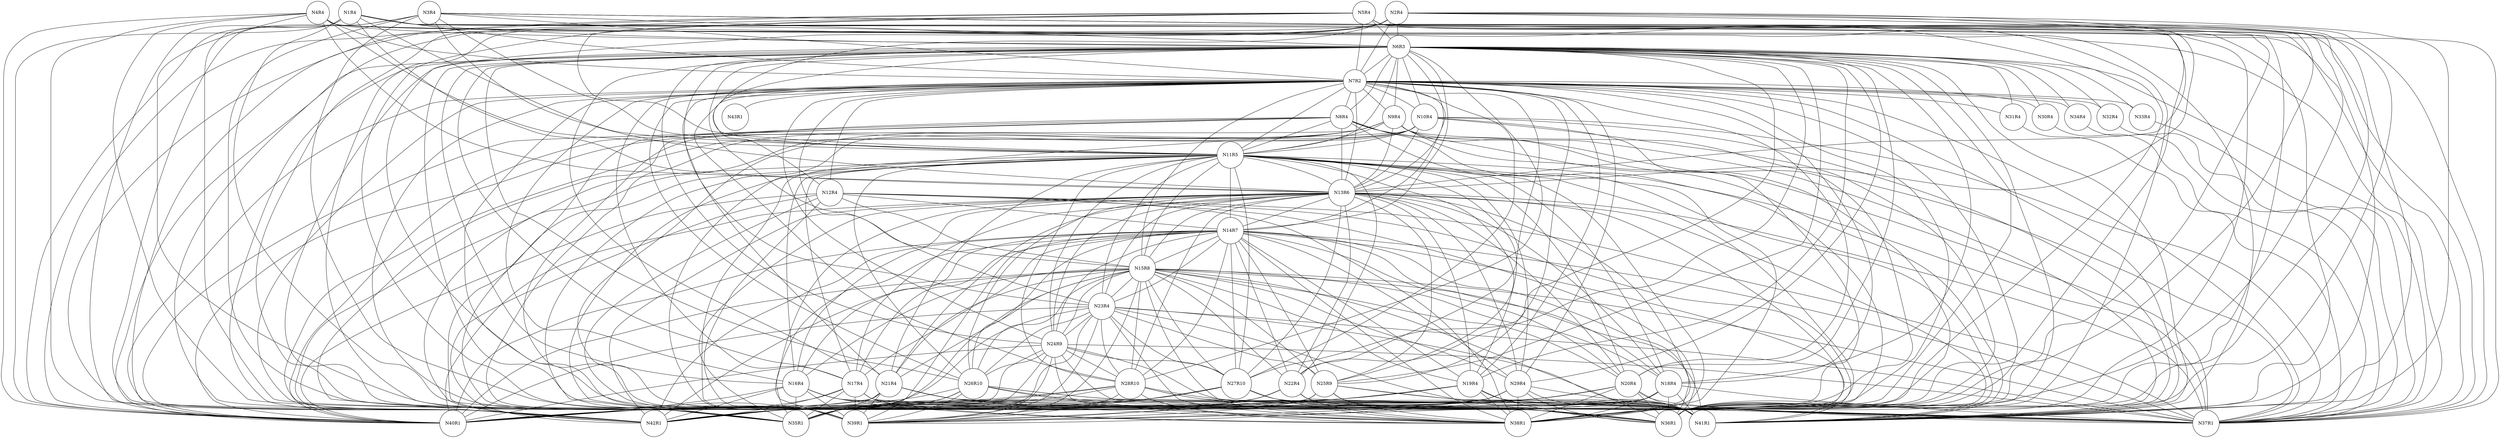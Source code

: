 graph ig {
    node [shape = circle];
    N1R4;
    N2R4;
    N3R4;
    N4R4;
    N5R4;
    N6R3;
    N7R2;
    N8R4;
    N9R4;
    N10R4;
    N11R5;
    N12R4;
    N13R6;
    N14R7;
    N15R8;
    N17R4;
    N16R4;
    N19R4;
    N18R4;
    N21R4;
    N20R4;
    N23R4;
    N22R4;
    N25R9;
    N24R9;
    N27R10;
    N26R10;
    N29R4;
    N28R10;
    N31R4;
    N30R4;
    N34R4;
    N35R1;
    N32R4;
    N33R4;
    N38R1;
    N39R1;
    N36R1;
    N37R1;
    N42R1;
    N43R1;
    N40R1;
    N41R1;
    N1R4 -- N6R3;
    N1R4 -- N42R1;
    N1R4 -- N7R2;
    N1R4 -- N37R1;
    N1R4 -- N36R1;
    N1R4 -- N41R1;
    N1R4 -- N40R1;
    N1R4 -- N39R1;
    N1R4 -- N38R1;
    N1R4 -- N35R1;
    N1R4 -- N11R5;
    N1R4 -- N13R6;
    N2R4 -- N6R3;
    N2R4 -- N42R1;
    N2R4 -- N7R2;
    N2R4 -- N37R1;
    N2R4 -- N36R1;
    N2R4 -- N41R1;
    N2R4 -- N40R1;
    N2R4 -- N39R1;
    N2R4 -- N38R1;
    N2R4 -- N35R1;
    N2R4 -- N11R5;
    N2R4 -- N13R6;
    N3R4 -- N6R3;
    N3R4 -- N42R1;
    N3R4 -- N7R2;
    N3R4 -- N37R1;
    N3R4 -- N36R1;
    N3R4 -- N41R1;
    N3R4 -- N40R1;
    N3R4 -- N39R1;
    N3R4 -- N38R1;
    N3R4 -- N35R1;
    N3R4 -- N11R5;
    N3R4 -- N13R6;
    N4R4 -- N6R3;
    N4R4 -- N42R1;
    N4R4 -- N7R2;
    N4R4 -- N37R1;
    N4R4 -- N36R1;
    N4R4 -- N41R1;
    N4R4 -- N40R1;
    N4R4 -- N39R1;
    N4R4 -- N38R1;
    N4R4 -- N35R1;
    N4R4 -- N11R5;
    N4R4 -- N13R6;
    N5R4 -- N6R3;
    N5R4 -- N42R1;
    N5R4 -- N7R2;
    N5R4 -- N37R1;
    N5R4 -- N36R1;
    N5R4 -- N41R1;
    N5R4 -- N40R1;
    N5R4 -- N39R1;
    N5R4 -- N38R1;
    N5R4 -- N35R1;
    N5R4 -- N11R5;
    N5R4 -- N13R6;
    N6R3 -- N42R1;
    N6R3 -- N7R2;
    N6R3 -- N37R1;
    N6R3 -- N36R1;
    N6R3 -- N41R1;
    N6R3 -- N40R1;
    N6R3 -- N39R1;
    N6R3 -- N38R1;
    N6R3 -- N35R1;
    N6R3 -- N8R4;
    N6R3 -- N9R4;
    N6R3 -- N10R4;
    N6R3 -- N11R5;
    N6R3 -- N12R4;
    N6R3 -- N13R6;
    N6R3 -- N14R7;
    N6R3 -- N15R8;
    N6R3 -- N17R4;
    N6R3 -- N16R4;
    N6R3 -- N19R4;
    N6R3 -- N18R4;
    N6R3 -- N21R4;
    N6R3 -- N20R4;
    N6R3 -- N23R4;
    N6R3 -- N22R4;
    N6R3 -- N25R9;
    N6R3 -- N24R9;
    N6R3 -- N27R10;
    N6R3 -- N26R10;
    N6R3 -- N29R4;
    N6R3 -- N28R10;
    N6R3 -- N33R4;
    N6R3 -- N32R4;
    N6R3 -- N34R4;
    N6R3 -- N30R4;
    N6R3 -- N31R4;
    N7R2 -- N42R1;
    N7R2 -- N37R1;
    N7R2 -- N36R1;
    N7R2 -- N41R1;
    N7R2 -- N40R1;
    N7R2 -- N39R1;
    N7R2 -- N38R1;
    N7R2 -- N35R1;
    N7R2 -- N8R4;
    N7R2 -- N9R4;
    N7R2 -- N10R4;
    N7R2 -- N11R5;
    N7R2 -- N12R4;
    N7R2 -- N13R6;
    N7R2 -- N14R7;
    N7R2 -- N15R8;
    N7R2 -- N17R4;
    N7R2 -- N16R4;
    N7R2 -- N19R4;
    N7R2 -- N18R4;
    N7R2 -- N21R4;
    N7R2 -- N20R4;
    N7R2 -- N23R4;
    N7R2 -- N22R4;
    N7R2 -- N25R9;
    N7R2 -- N24R9;
    N7R2 -- N27R10;
    N7R2 -- N26R10;
    N7R2 -- N29R4;
    N7R2 -- N28R10;
    N7R2 -- N43R1;
    N7R2 -- N33R4;
    N7R2 -- N32R4;
    N7R2 -- N34R4;
    N7R2 -- N30R4;
    N7R2 -- N31R4;
    N8R4 -- N42R1;
    N8R4 -- N37R1;
    N8R4 -- N35R1;
    N8R4 -- N36R1;
    N8R4 -- N41R1;
    N8R4 -- N40R1;
    N8R4 -- N38R1;
    N8R4 -- N39R1;
    N8R4 -- N11R5;
    N8R4 -- N13R6;
    N9R4 -- N42R1;
    N9R4 -- N37R1;
    N9R4 -- N35R1;
    N9R4 -- N36R1;
    N9R4 -- N41R1;
    N9R4 -- N40R1;
    N9R4 -- N38R1;
    N9R4 -- N39R1;
    N9R4 -- N11R5;
    N9R4 -- N13R6;
    N10R4 -- N35R1;
    N10R4 -- N36R1;
    N10R4 -- N41R1;
    N10R4 -- N40R1;
    N10R4 -- N37R1;
    N10R4 -- N38R1;
    N10R4 -- N39R1;
    N10R4 -- N42R1;
    N10R4 -- N11R5;
    N10R4 -- N13R6;
    N11R5 -- N35R1;
    N11R5 -- N36R1;
    N11R5 -- N37R1;
    N11R5 -- N38R1;
    N11R5 -- N39R1;
    N11R5 -- N42R1;
    N11R5 -- N41R1;
    N11R5 -- N40R1;
    N11R5 -- N13R6;
    N11R5 -- N14R7;
    N11R5 -- N15R8;
    N11R5 -- N17R4;
    N11R5 -- N16R4;
    N11R5 -- N19R4;
    N11R5 -- N18R4;
    N11R5 -- N21R4;
    N11R5 -- N20R4;
    N11R5 -- N23R4;
    N11R5 -- N22R4;
    N11R5 -- N25R9;
    N11R5 -- N24R9;
    N11R5 -- N27R10;
    N11R5 -- N26R10;
    N11R5 -- N29R4;
    N11R5 -- N28R10;
    N12R4 -- N35R1;
    N12R4 -- N36R1;
    N12R4 -- N37R1;
    N12R4 -- N38R1;
    N12R4 -- N39R1;
    N12R4 -- N42R1;
    N12R4 -- N41R1;
    N12R4 -- N40R1;
    N12R4 -- N14R7;
    N12R4 -- N15R8;
    N13R6 -- N35R1;
    N13R6 -- N36R1;
    N13R6 -- N37R1;
    N13R6 -- N38R1;
    N13R6 -- N39R1;
    N13R6 -- N42R1;
    N13R6 -- N41R1;
    N13R6 -- N40R1;
    N13R6 -- N14R7;
    N13R6 -- N15R8;
    N13R6 -- N17R4;
    N13R6 -- N16R4;
    N13R6 -- N19R4;
    N13R6 -- N18R4;
    N13R6 -- N21R4;
    N13R6 -- N20R4;
    N13R6 -- N23R4;
    N13R6 -- N22R4;
    N13R6 -- N25R9;
    N13R6 -- N24R9;
    N13R6 -- N27R10;
    N13R6 -- N26R10;
    N13R6 -- N29R4;
    N13R6 -- N28R10;
    N14R7 -- N35R1;
    N14R7 -- N36R1;
    N14R7 -- N40R1;
    N14R7 -- N37R1;
    N14R7 -- N38R1;
    N14R7 -- N39R1;
    N14R7 -- N42R1;
    N14R7 -- N41R1;
    N14R7 -- N15R8;
    N14R7 -- N17R4;
    N14R7 -- N16R4;
    N14R7 -- N19R4;
    N14R7 -- N18R4;
    N14R7 -- N21R4;
    N14R7 -- N20R4;
    N14R7 -- N23R4;
    N14R7 -- N22R4;
    N14R7 -- N25R9;
    N14R7 -- N24R9;
    N14R7 -- N27R10;
    N14R7 -- N26R10;
    N14R7 -- N29R4;
    N14R7 -- N28R10;
    N15R8 -- N35R1;
    N15R8 -- N36R1;
    N15R8 -- N41R1;
    N15R8 -- N40R1;
    N15R8 -- N37R1;
    N15R8 -- N38R1;
    N15R8 -- N39R1;
    N15R8 -- N42R1;
    N15R8 -- N17R4;
    N15R8 -- N16R4;
    N15R8 -- N19R4;
    N15R8 -- N18R4;
    N15R8 -- N21R4;
    N15R8 -- N20R4;
    N15R8 -- N23R4;
    N15R8 -- N22R4;
    N15R8 -- N25R9;
    N15R8 -- N24R9;
    N15R8 -- N27R10;
    N15R8 -- N26R10;
    N15R8 -- N29R4;
    N15R8 -- N28R10;
    N17R4 -- N35R1;
    N17R4 -- N36R1;
    N17R4 -- N37R1;
    N17R4 -- N38R1;
    N17R4 -- N42R1;
    N17R4 -- N41R1;
    N17R4 -- N40R1;
    N17R4 -- N39R1;
    N16R4 -- N35R1;
    N16R4 -- N36R1;
    N16R4 -- N37R1;
    N16R4 -- N38R1;
    N16R4 -- N39R1;
    N16R4 -- N42R1;
    N16R4 -- N41R1;
    N16R4 -- N40R1;
    N19R4 -- N35R1;
    N19R4 -- N36R1;
    N19R4 -- N37R1;
    N19R4 -- N42R1;
    N19R4 -- N41R1;
    N19R4 -- N40R1;
    N19R4 -- N38R1;
    N19R4 -- N39R1;
    N18R4 -- N35R1;
    N18R4 -- N36R1;
    N18R4 -- N37R1;
    N18R4 -- N42R1;
    N18R4 -- N41R1;
    N18R4 -- N40R1;
    N18R4 -- N38R1;
    N18R4 -- N39R1;
    N21R4 -- N35R1;
    N21R4 -- N36R1;
    N21R4 -- N42R1;
    N21R4 -- N37R1;
    N21R4 -- N41R1;
    N21R4 -- N40R1;
    N21R4 -- N38R1;
    N21R4 -- N39R1;
    N20R4 -- N35R1;
    N20R4 -- N36R1;
    N20R4 -- N42R1;
    N20R4 -- N37R1;
    N20R4 -- N41R1;
    N20R4 -- N40R1;
    N20R4 -- N38R1;
    N20R4 -- N39R1;
    N23R4 -- N35R1;
    N23R4 -- N36R1;
    N23R4 -- N42R1;
    N23R4 -- N37R1;
    N23R4 -- N41R1;
    N23R4 -- N40R1;
    N23R4 -- N38R1;
    N23R4 -- N39R1;
    N23R4 -- N25R9;
    N23R4 -- N24R9;
    N23R4 -- N27R10;
    N23R4 -- N26R10;
    N23R4 -- N28R10;
    N22R4 -- N35R1;
    N22R4 -- N36R1;
    N22R4 -- N42R1;
    N22R4 -- N37R1;
    N22R4 -- N41R1;
    N22R4 -- N40R1;
    N22R4 -- N38R1;
    N22R4 -- N39R1;
    N25R9 -- N35R1;
    N25R9 -- N36R1;
    N25R9 -- N42R1;
    N25R9 -- N37R1;
    N25R9 -- N41R1;
    N25R9 -- N40R1;
    N25R9 -- N38R1;
    N25R9 -- N39R1;
    N24R9 -- N35R1;
    N24R9 -- N42R1;
    N24R9 -- N37R1;
    N24R9 -- N36R1;
    N24R9 -- N41R1;
    N24R9 -- N40R1;
    N24R9 -- N38R1;
    N24R9 -- N39R1;
    N24R9 -- N27R10;
    N24R9 -- N26R10;
    N24R9 -- N28R10;
    N27R10 -- N35R1;
    N27R10 -- N42R1;
    N27R10 -- N37R1;
    N27R10 -- N36R1;
    N27R10 -- N41R1;
    N27R10 -- N40R1;
    N27R10 -- N38R1;
    N27R10 -- N39R1;
    N26R10 -- N35R1;
    N26R10 -- N42R1;
    N26R10 -- N37R1;
    N26R10 -- N36R1;
    N26R10 -- N41R1;
    N26R10 -- N40R1;
    N26R10 -- N38R1;
    N26R10 -- N39R1;
    N29R4 -- N42R1;
    N29R4 -- N37R1;
    N29R4 -- N35R1;
    N29R4 -- N36R1;
    N29R4 -- N41R1;
    N29R4 -- N40R1;
    N29R4 -- N38R1;
    N29R4 -- N39R1;
    N28R10 -- N42R1;
    N28R10 -- N37R1;
    N28R10 -- N35R1;
    N28R10 -- N36R1;
    N28R10 -- N41R1;
    N28R10 -- N40R1;
    N28R10 -- N38R1;
    N28R10 -- N39R1;
    N31R4 -- N37R1;
    N30R4 -- N37R1;
    N34R4 -- N37R1;
    N32R4 -- N37R1;
    N33R4 -- N37R1;
}

